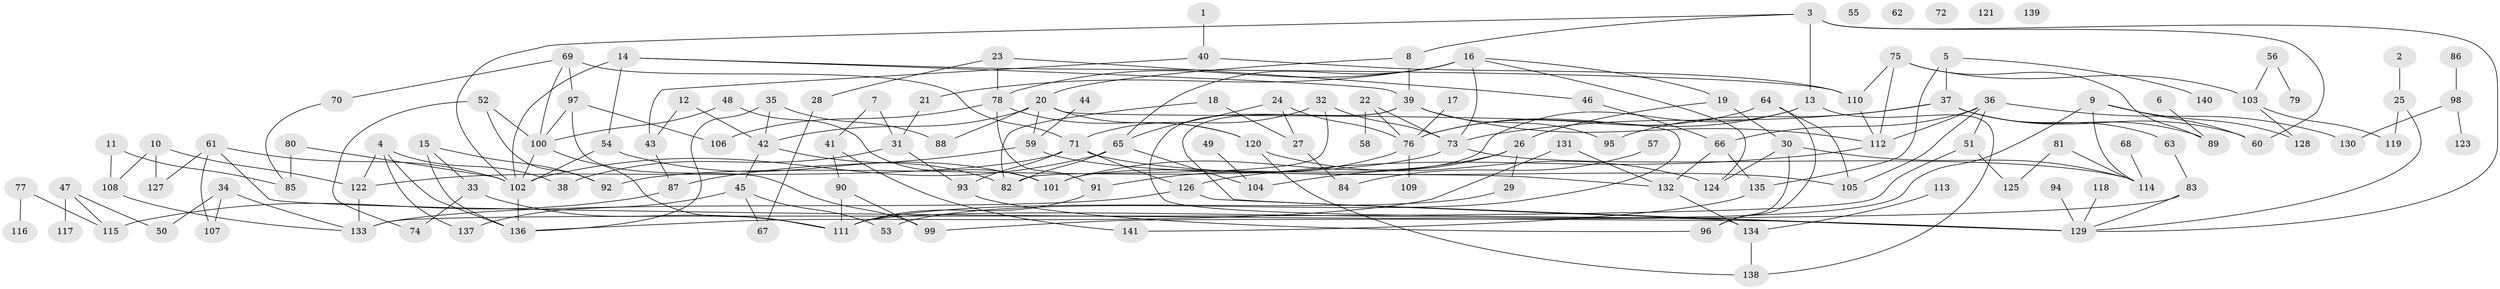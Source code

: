 // coarse degree distribution, {2: 0.19387755102040816, 1: 0.16326530612244897, 6: 0.08163265306122448, 4: 0.14285714285714285, 3: 0.19387755102040816, 5: 0.07142857142857142, 8: 0.030612244897959183, 7: 0.05102040816326531, 9: 0.01020408163265306, 0: 0.05102040816326531, 10: 0.01020408163265306}
// Generated by graph-tools (version 1.1) at 2025/23/03/03/25 07:23:24]
// undirected, 141 vertices, 208 edges
graph export_dot {
graph [start="1"]
  node [color=gray90,style=filled];
  1;
  2;
  3;
  4;
  5;
  6;
  7;
  8;
  9;
  10;
  11;
  12;
  13;
  14;
  15;
  16;
  17;
  18;
  19;
  20;
  21;
  22;
  23;
  24;
  25;
  26;
  27;
  28;
  29;
  30;
  31;
  32;
  33;
  34;
  35;
  36;
  37;
  38;
  39;
  40;
  41;
  42;
  43;
  44;
  45;
  46;
  47;
  48;
  49;
  50;
  51;
  52;
  53;
  54;
  55;
  56;
  57;
  58;
  59;
  60;
  61;
  62;
  63;
  64;
  65;
  66;
  67;
  68;
  69;
  70;
  71;
  72;
  73;
  74;
  75;
  76;
  77;
  78;
  79;
  80;
  81;
  82;
  83;
  84;
  85;
  86;
  87;
  88;
  89;
  90;
  91;
  92;
  93;
  94;
  95;
  96;
  97;
  98;
  99;
  100;
  101;
  102;
  103;
  104;
  105;
  106;
  107;
  108;
  109;
  110;
  111;
  112;
  113;
  114;
  115;
  116;
  117;
  118;
  119;
  120;
  121;
  122;
  123;
  124;
  125;
  126;
  127;
  128;
  129;
  130;
  131;
  132;
  133;
  134;
  135;
  136;
  137;
  138;
  139;
  140;
  141;
  1 -- 40;
  2 -- 25;
  3 -- 8;
  3 -- 13;
  3 -- 60;
  3 -- 102;
  3 -- 129;
  4 -- 38;
  4 -- 122;
  4 -- 136;
  4 -- 137;
  5 -- 37;
  5 -- 135;
  5 -- 140;
  6 -- 89;
  7 -- 31;
  7 -- 41;
  8 -- 20;
  8 -- 39;
  9 -- 60;
  9 -- 111;
  9 -- 114;
  9 -- 128;
  10 -- 108;
  10 -- 122;
  10 -- 127;
  11 -- 85;
  11 -- 108;
  12 -- 42;
  12 -- 43;
  13 -- 76;
  13 -- 101;
  13 -- 138;
  14 -- 39;
  14 -- 54;
  14 -- 102;
  14 -- 110;
  15 -- 33;
  15 -- 92;
  15 -- 136;
  16 -- 19;
  16 -- 21;
  16 -- 65;
  16 -- 73;
  16 -- 78;
  16 -- 124;
  17 -- 76;
  18 -- 27;
  18 -- 82;
  19 -- 26;
  19 -- 30;
  20 -- 42;
  20 -- 53;
  20 -- 59;
  20 -- 88;
  20 -- 120;
  21 -- 31;
  22 -- 58;
  22 -- 73;
  22 -- 76;
  23 -- 28;
  23 -- 46;
  23 -- 78;
  24 -- 27;
  24 -- 65;
  24 -- 76;
  25 -- 119;
  25 -- 129;
  26 -- 29;
  26 -- 101;
  26 -- 104;
  27 -- 84;
  28 -- 67;
  29 -- 111;
  30 -- 96;
  30 -- 114;
  30 -- 124;
  31 -- 38;
  31 -- 93;
  32 -- 71;
  32 -- 73;
  32 -- 82;
  33 -- 74;
  33 -- 111;
  34 -- 50;
  34 -- 107;
  34 -- 133;
  35 -- 42;
  35 -- 88;
  35 -- 136;
  36 -- 51;
  36 -- 66;
  36 -- 105;
  36 -- 112;
  36 -- 130;
  37 -- 60;
  37 -- 63;
  37 -- 73;
  37 -- 89;
  37 -- 95;
  39 -- 95;
  39 -- 112;
  39 -- 129;
  39 -- 134;
  40 -- 43;
  40 -- 110;
  41 -- 90;
  41 -- 141;
  42 -- 45;
  42 -- 82;
  43 -- 87;
  44 -- 59;
  45 -- 53;
  45 -- 67;
  45 -- 137;
  46 -- 66;
  47 -- 50;
  47 -- 115;
  47 -- 117;
  48 -- 100;
  48 -- 101;
  49 -- 104;
  51 -- 125;
  51 -- 133;
  52 -- 74;
  52 -- 92;
  52 -- 100;
  54 -- 101;
  54 -- 102;
  56 -- 79;
  56 -- 103;
  57 -- 84;
  59 -- 87;
  59 -- 132;
  61 -- 102;
  61 -- 107;
  61 -- 127;
  61 -- 129;
  63 -- 83;
  64 -- 76;
  64 -- 96;
  64 -- 105;
  65 -- 82;
  65 -- 102;
  65 -- 104;
  66 -- 132;
  66 -- 135;
  68 -- 114;
  69 -- 70;
  69 -- 71;
  69 -- 97;
  69 -- 100;
  70 -- 85;
  71 -- 93;
  71 -- 105;
  71 -- 122;
  71 -- 126;
  73 -- 92;
  73 -- 114;
  75 -- 89;
  75 -- 103;
  75 -- 110;
  75 -- 112;
  76 -- 91;
  76 -- 109;
  77 -- 115;
  77 -- 116;
  78 -- 91;
  78 -- 106;
  78 -- 120;
  80 -- 85;
  80 -- 102;
  81 -- 114;
  81 -- 125;
  83 -- 99;
  83 -- 129;
  86 -- 98;
  87 -- 115;
  90 -- 99;
  90 -- 111;
  91 -- 111;
  93 -- 96;
  94 -- 129;
  97 -- 99;
  97 -- 100;
  97 -- 106;
  98 -- 123;
  98 -- 130;
  100 -- 102;
  100 -- 111;
  102 -- 136;
  103 -- 119;
  103 -- 128;
  108 -- 133;
  110 -- 112;
  112 -- 126;
  113 -- 134;
  118 -- 129;
  120 -- 124;
  120 -- 138;
  122 -- 133;
  126 -- 129;
  126 -- 133;
  131 -- 132;
  131 -- 136;
  132 -- 134;
  134 -- 138;
  135 -- 141;
}
